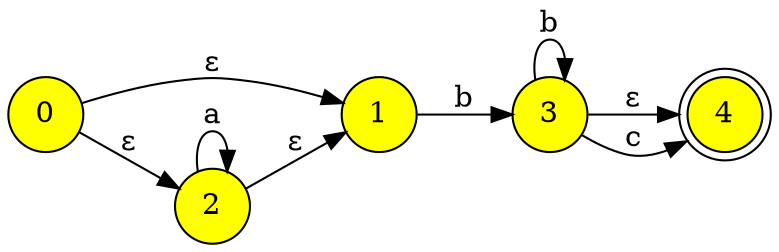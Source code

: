 // This graph generated with hfst-fst2txt
digraph "text(<stdin>)" {
charset = UTF8;
rankdir = LR;
label = "";
node [shape=circle,style=filled,fillcolor=yellow]
"0" [label="0"]
"1" [label="1"]
"2" [label="2"]
"3" [label="3"]
"4" [label="4", shape=doublecircle]
"0" -> "1" [label="ε"];
"0" -> "2" [label="ε"]
"1" -> "3" [label="b"];
"2" -> "1" [label="ε"];
"2" -> "2" [label="a"]
"3" -> "3" [label="b"];
"3" -> "4" [label="ε"];
"3" -> "4" [label="c"]
}
